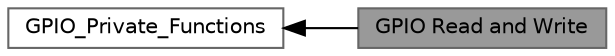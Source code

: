 digraph "GPIO Read and Write"
{
 // LATEX_PDF_SIZE
  bgcolor="transparent";
  edge [fontname=Helvetica,fontsize=10,labelfontname=Helvetica,labelfontsize=10];
  node [fontname=Helvetica,fontsize=10,shape=box,height=0.2,width=0.4];
  rankdir=LR;
  Node1 [id="Node000001",label="GPIO Read and Write",height=0.2,width=0.4,color="gray40", fillcolor="grey60", style="filled", fontcolor="black",tooltip="GPIO Read and Write."];
  Node2 [id="Node000002",label="GPIO_Private_Functions",height=0.2,width=0.4,color="grey40", fillcolor="white", style="filled",URL="$group___g_p_i_o___private___functions.html",tooltip=" "];
  Node2->Node1 [shape=plaintext, dir="back", style="solid"];
}
